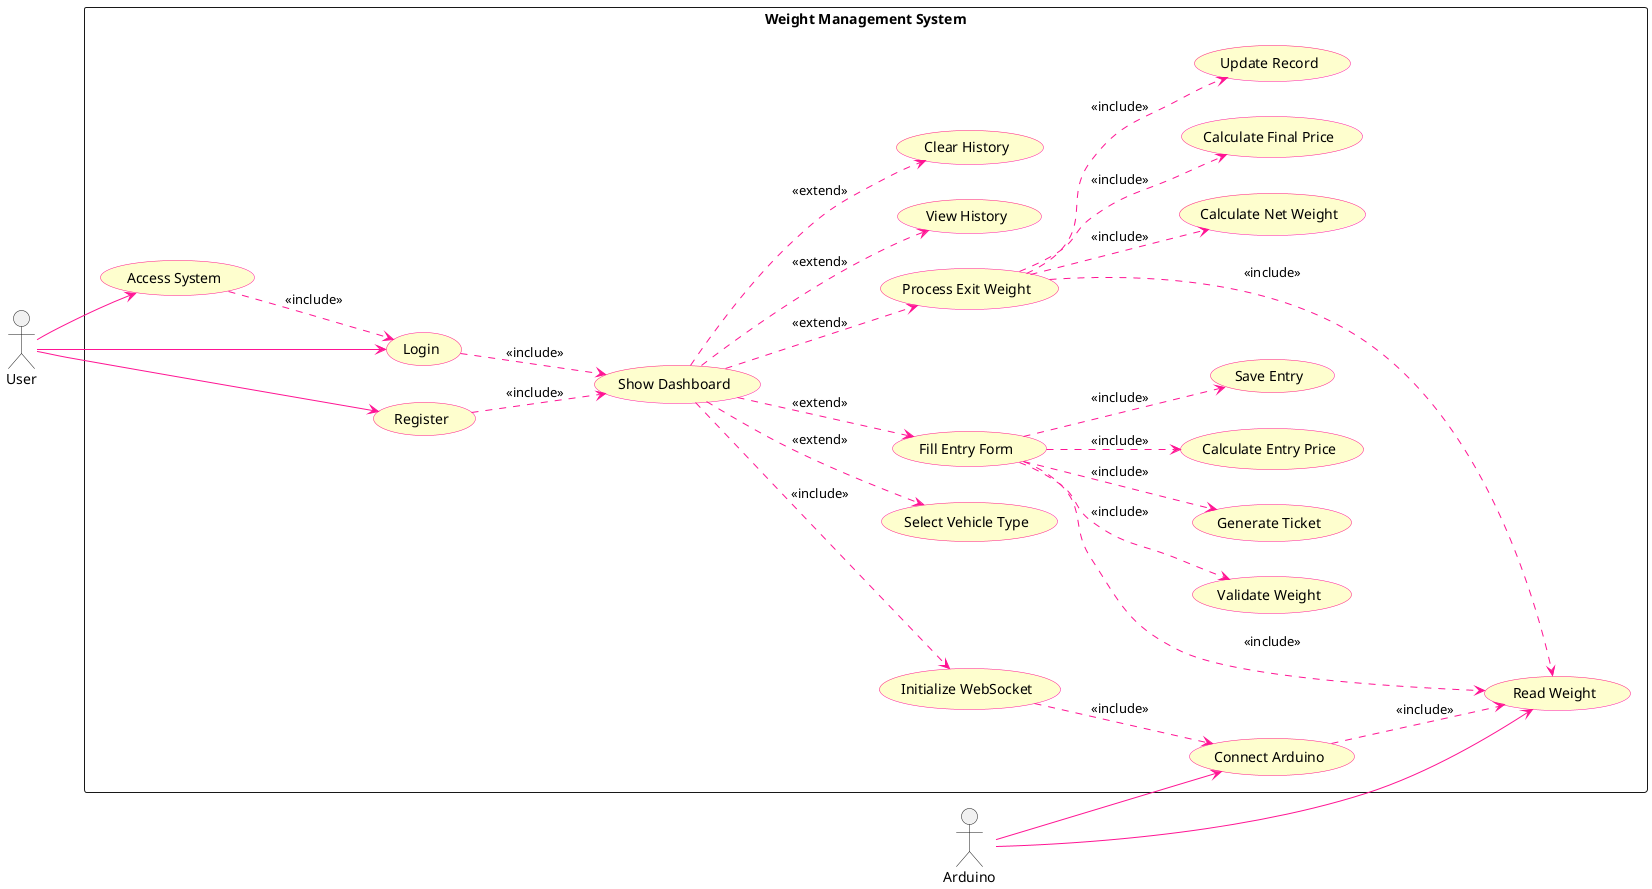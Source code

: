 @startuml

skinparam usecase {
    BackgroundColor #FEFECE
    BorderColor DeepPink
    ArrowColor DeepPink
}

left to right direction

actor "User" as user
actor "Arduino" as arduino

rectangle "Weight Management System" {
    ' Authentication
    usecase "Access System" as UC1
    usecase "Login" as UC2
    usecase "Register" as UC3
    usecase "Show Dashboard" as UC4

    ' Arduino Connection
    usecase "Initialize WebSocket" as UC5
    usecase "Connect Arduino" as UC6
    usecase "Read Weight" as UC7

    ' Entry Process
    usecase "Select Vehicle Type" as UC8
    usecase "Fill Entry Form" as UC9
    usecase "Validate Weight" as UC10
    usecase "Generate Ticket" as UC11
    usecase "Calculate Entry Price" as UC12
    usecase "Save Entry" as UC13

    ' Exit Process
    usecase "Process Exit Weight" as UC14
    usecase "Calculate Net Weight" as UC15
    usecase "Calculate Final Price" as UC16
    usecase "Update Record" as UC17

    ' History Management
    usecase "View History" as UC18
    usecase "Clear History" as UC19
}

' User Relationships - Only direct access to system and auth
user --> UC1
user --> UC2
user --> UC3

' Arduino Relationships
arduino --> UC6
arduino --> UC7

' Authentication Flow
UC1 ..> UC2 : <<include>>
UC2 ..> UC4 : <<include>>
UC3 ..> UC4 : <<include>>

' Dashboard Access Requirements
UC4 ..> UC5 : <<include>>
UC4 ..> UC8 : <<extend>>
UC4 ..> UC9 : <<extend>>
UC4 ..> UC14 : <<extend>>
UC4 ..> UC18 : <<extend>>
UC4 ..> UC19 : <<extend>>

' Arduino Connection Flow
UC5 ..> UC6 : <<include>>
UC6 ..> UC7 : <<include>>

' Entry Process Flow
UC9 ..> UC7 : <<include>>
UC9 ..> UC10 : <<include>>
UC9 ..> UC11 : <<include>>
UC9 ..> UC12 : <<include>>
UC9 ..> UC13 : <<include>>

' Exit Process Flow
UC14 ..> UC7 : <<include>>
UC14 ..> UC15 : <<include>>
UC14 ..> UC16 : <<include>>
UC14 ..> UC17 : <<include>>

@enduml
